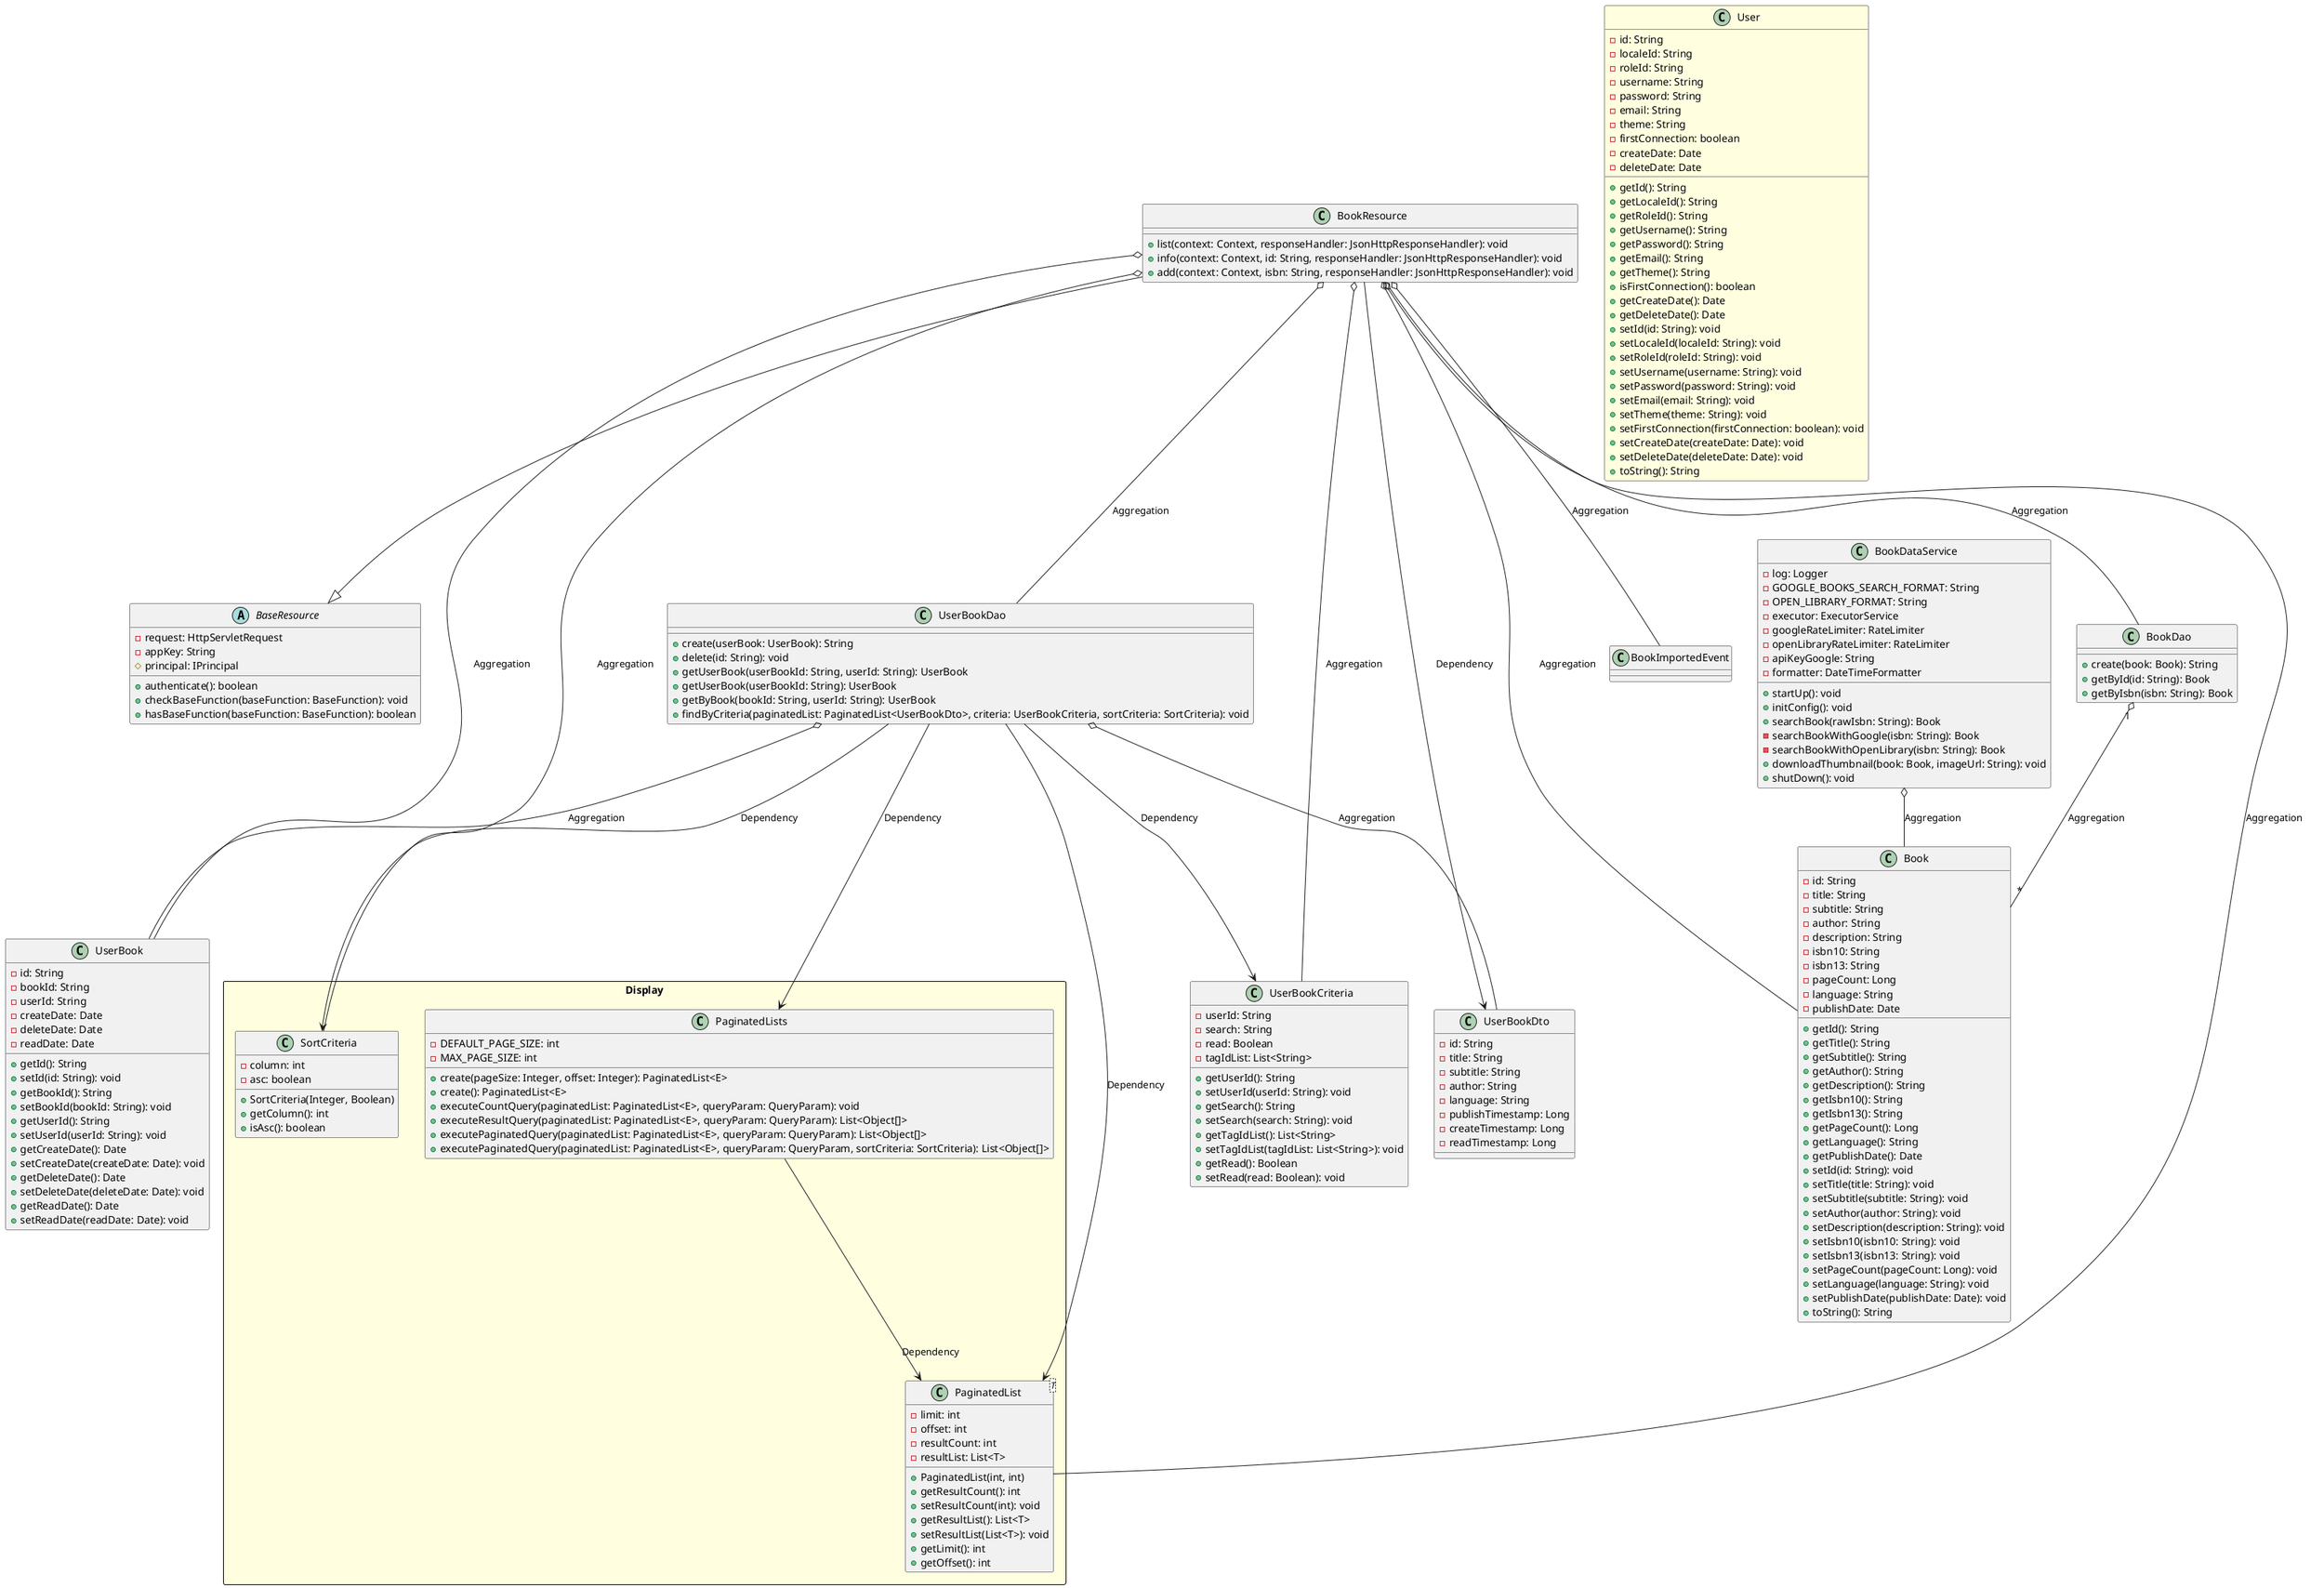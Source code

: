 @startuml BookAddDisplay

skinparam rectangle {
    BackgroundColor LightYellow
    BorderColor Black
}

abstract class BaseResource {
  - request: HttpServletRequest
  - appKey: String
  # principal: IPrincipal
  + authenticate(): boolean
  + checkBaseFunction(baseFunction: BaseFunction): void
  + hasBaseFunction(baseFunction: BaseFunction): boolean
}

' class BaseFunction {
'   - id: String
'   + getId(): String
'   + setId(id: String): void
'   + toString(): String
' }

class BookResource {
  +list(context: Context, responseHandler: JsonHttpResponseHandler): void
  +info(context: Context, id: String, responseHandler: JsonHttpResponseHandler): void
  +add(context: Context, isbn: String, responseHandler: JsonHttpResponseHandler): void
}

' class UserDto {
'   - id: String
'   - localeId: String
'   - username: String
'   - email: String
'   - createTimestamp: Long

'   + getId(): String
'   + setId(String): void
'   + getLocaleId(): String
'   + setLocaleId(String): void
'   + getUsername(): String
'   + setUsername(String): void
'   + getEmail(): String
'   + setEmail(String): void
'   + getCreateTimestamp(): Long
'   + setCreateTimestamp(Long): void
' }

' class UserDao {
'   - authenticate(String, String): String
'   - create(User): String
'   - update(User): User
'   - updatePassword(User): User
'   - getById(String): User
'   - getActiveByUsername(String): User
'   - getActiveByPasswordResetKey(String): User
'   - delete(String): void
'   - hashPassword(String): String
'   - findAll(PaginatedList<UserDto>, SortCriteria): void
' }

class User #LightYellow {
  - id: String
  - localeId: String
  - roleId: String
  - username: String
  - password: String
  - email: String
  - theme: String
  - firstConnection: boolean
  - createDate: Date
  - deleteDate: Date
  + getId(): String
  + getLocaleId(): String
  + getRoleId(): String
  + getUsername(): String
  + getPassword(): String
  + getEmail(): String
  + getTheme(): String
  + isFirstConnection(): boolean
  + getCreateDate(): Date
  + getDeleteDate(): Date
  + setId(id: String): void
  + setLocaleId(localeId: String): void
  + setRoleId(roleId: String): void
  + setUsername(username: String): void
  + setPassword(password: String): void
  + setEmail(email: String): void
  + setTheme(theme: String): void
  + setFirstConnection(firstConnection: boolean): void
  + setCreateDate(createDate: Date): void
  + setDeleteDate(deleteDate: Date): void
  + toString(): String
}

class Book {
  - id: String
  - title: String
  - subtitle: String
  - author: String
  - description: String
  - isbn10: String
  - isbn13: String
  - pageCount: Long
  - language: String
  - publishDate: Date
  + getId(): String
  + getTitle(): String
  + getSubtitle(): String
  + getAuthor(): String
  + getDescription(): String
  + getIsbn10(): String
  + getIsbn13(): String
  + getPageCount(): Long
  + getLanguage(): String
  + getPublishDate(): Date
  + setId(id: String): void
  + setTitle(title: String): void
  + setSubtitle(subtitle: String): void
  + setAuthor(author: String): void
  + setDescription(description: String): void
  + setIsbn10(isbn10: String): void
  + setIsbn13(isbn13: String): void
  + setPageCount(pageCount: Long): void
  + setLanguage(language: String): void
  + setPublishDate(publishDate: Date): void
  + toString(): String
}

' class Tag {
'   - id: String
'   - name: String
'   - userId: String
'   - createDate: Date
'   - deleteDate: Date
'   - color: String
'   + getId(): String
'   + setId(id: String): void
'   + getUserId(): String
'   + setUserId(userId: String): void
'   + getName(): String
'   + setName(name: String): void
'   + getCreateDate(): Date
'   + setCreateDate(createDate: Date): void
'   + getDeleteDate(): Date
'   + setDeleteDate(deleteDate: Date): void
'   + getColor(): String
'   + setColor(color: String): void
'   + toString(): String
' }

class UserBook {
  - id: String
  - bookId: String
  - userId: String
  - createDate: Date
  - deleteDate: Date
  - readDate: Date

  + getId(): String
  + setId(id: String): void
  + getBookId(): String
  + setBookId(bookId: String): void
  + getUserId(): String
  + setUserId(userId: String): void
  + getCreateDate(): Date
  + setCreateDate(createDate: Date): void
  + getDeleteDate(): Date
  + setDeleteDate(deleteDate: Date): void
  + getReadDate(): Date
  + setReadDate(readDate: Date): void
}

class UserBookDao {
  +create(userBook: UserBook): String
  +delete(id: String): void
  +getUserBook(userBookId: String, userId: String): UserBook
  +getUserBook(userBookId: String): UserBook
  +getByBook(bookId: String, userId: String): UserBook
  +findByCriteria(paginatedList: PaginatedList<UserBookDto>, criteria: UserBookCriteria, sortCriteria: SortCriteria): void
}

class UserBookDto {
  - id: String
  - title: String
  - subtitle: String
  - author: String
  - language: String
  - publishTimestamp: Long
  - createTimestamp: Long
  - readTimestamp: Long
}

class BookDao {
  + create(book: Book): String
  + getById(id: String): Book
  + getByIsbn(isbn: String): Book
}


' class TagDto {
'   - id: String
'   - name: String
'   - color: String

'   + getId(): String
'   + setId(id: String): void
'   + getName(): String
'   + setName(name: String): void
'   + getColor(): String
'   + setColor(color: String): void
' }

' class TagDao {
'   + getById(id: String): Tag
'   + getByUserId(userId: String): List<Tag>
'   + updateTagList(userBookId: String, tagIdSet: Set<String>): void
'   + getByUserBookId(userBookId: String): List<TagDto>
'   + create(tag: Tag): String
'   + getByName(userId: String, name: String): Tag
'   + getByTagId(userId: String, tagId: String): Tag
'   + delete(tagId: String): void
'   + findByName(userId: String, name: String): List<Tag>
' }

' class DirectoryUtil {
'   + getBaseDataDirectory(): File
'   + getDbDirectory(): File
'   + getBookDirectory(): File
'   + getLogDirectory(): File
'   + getThemeDirectory(): File
'   - getDataSubDirectory(subdirectory: String): File
' }

' class BookImportedEvent {
'   - user: User
'   - importFile: File
'   + getUser(): User
'   + setUser(user: User): void
'   + getImportFile(): File
'   + setImportFile(importFile: File): void
'   + toString(): String
' }

class UserBookCriteria {
  - userId: String
  - search: String
  - read: Boolean
  - tagIdList: List<String>

  + getUserId(): String
  + setUserId(userId: String): void
  + getSearch(): String
  + setSearch(search: String): void
  + getTagIdList(): List<String>
  + setTagIdList(tagIdList: List<String>): void
  + getRead(): Boolean
  + setRead(read: Boolean): void
}

' class TagResource {
'   - principal: Principal
'   - authenticate(): boolean
'   - list(): Response
'   - add(name: String, color: String): Response
'   - update(id: String, name: String, color: String): Response
'   - delete(tagId: String): Response
' }

' class UserBookTag {
'   - id: String
'   - userBookId: String
'   - tagId: String
'   + getId(): String
'   + setId(id: String): void
'   + getUserBookId(): String
'   + setUserBookId(userBookId: String): void
'   + getTagId(): String
'   + setTagId(tagId: String): void
'   + hashCode(): int
'   + equals(obj: Object): boolean
'   + toString(): String
' }


rectangle "Display" {

class SortCriteria {
  - column: int
  - asc: boolean

  + SortCriteria(Integer, Boolean)
  + getColumn(): int
  + isAsc(): boolean
}

class PaginatedList<T> {
  - limit: int
  - offset: int
  - resultCount: int
  - resultList: List<T>

  + PaginatedList(int, int)
  + getResultCount(): int
  + setResultCount(int): void
  + getResultList(): List<T>
  + setResultList(List<T>): void
  + getLimit(): int
  + getOffset(): int
}

class PaginatedLists {
  {field} -DEFAULT_PAGE_SIZE: int
  {field} -MAX_PAGE_SIZE: int
  + create(pageSize: Integer, offset: Integer): PaginatedList<E>
  + create(): PaginatedList<E>
  + executeCountQuery(paginatedList: PaginatedList<E>, queryParam: QueryParam): void
  + executeResultQuery(paginatedList: PaginatedList<E>, queryParam: QueryParam): List<Object[]>
  + executePaginatedQuery(paginatedList: PaginatedList<E>, queryParam: QueryParam): List<Object[]>
  + executePaginatedQuery(paginatedList: PaginatedList<E>, queryParam: QueryParam, sortCriteria: SortCriteria): List<Object[]>
}
}

class BookDataService {
- log: Logger
- GOOGLE_BOOKS_SEARCH_FORMAT: String
- OPEN_LIBRARY_FORMAT: String
- executor: ExecutorService
- googleRateLimiter: RateLimiter
- openLibraryRateLimiter: RateLimiter
- apiKeyGoogle: String
- formatter: DateTimeFormatter
+ startUp(): void
+ initConfig(): void
+ searchBook(rawIsbn: String): Book
- searchBookWithGoogle(isbn: String): Book
- searchBookWithOpenLibrary(isbn: String): Book
+ downloadThumbnail(book: Book, imageUrl: String): void
+ shutDown(): void
}

' class AppContext {
'   - instance: AppContext
'   - eventBus: EventBus
'   - asyncEventBus: EventBus
'   - importEventBus: EventBus
'   - bookDataService: BookDataService
'   - facebookService: FacebookService
'   - asyncExecutorList: List<ExecutorService>
'   + getInstance(): AppContext
'   - resetEventBus(): void
'   - newAsyncEventBus(): EventBus
'   + getEventBus(): EventBus
'   + getAsyncEventBus(): EventBus
'   + getImportEventBus(): EventBus
'   + getBookDataService(): BookDataService
'   + getFacebookService(): FacebookService
'   - AppContext()
' }

' class ValidationUtil {
'   {static} EMAIL_PATTERN: Pattern
'   {static} HTTP_URL_PATTERN: Pattern
'   {static} ALPHANUMERIC_PATTERN: Pattern
'   + validateRequired(s: Object, name: String): void
'   + validateLength(s: String, name: String, lengthMin: Integer, lengthMax: Integer, nullable: boolean): String
'   + validateLength(s: String, name: String, lengthMin: Integer, lengthMax: Integer): String
'   + validateStringNotBlank(s: String, name: String): String
'   + validateHexColor(s: String, name: String, nullable: boolean): void
'   + validateEmail(s: String, name: String): void
'   + validateHttpUrl(s: String, name: String): String
'   + validateAlphanumeric(s: String, name: String): void
'   + validateDate(s: String, name: String, nullable: boolean): Date
'   + validateLocale(localeId: String, name: String, nullable: boolean): String
'   + validateTheme(themeId: String, name: String, nullable: boolean): String
' }

BookResource --|> BaseResource
' TagResource --|> BaseResource

' UserDao "1" o-- "*" User : Aggregation
' UserDao --> SortCriteria : Dependency
' UserDao --> PaginatedList : Dependency
' UserDao --> PaginatedLists : Dependency
' UserDao "1" o-- "1" UserDto : Aggregation

BookDao "1" o-- "*" Book : Aggregation

' TagDao o-- UserBookTag :  Aggregation
' TagDao o-- TagDto : Aggregation
' TagDao o-- Tag : Aggregation

' TagResource o-- TagDao : Aggregation
' TagResource o-- Tag : Aggregation

UserBookDao o-- UserBook : Aggregation
UserBookDao --> PaginatedList : Dependency
UserBookDao --> PaginatedLists : Dependency
UserBookDao --> SortCriteria : Dependency
UserBookDao --> UserBookCriteria : Dependency
UserBookDao o-- UserBookDto : Aggregation

' Check later from lines 394 to 404:
' BookResource o-- ValidationUtil : Aggregation
' BookResource --> AppContext : Dependency
BookResource o-- Book : Aggregation
BookResource o-- BookDao : Aggregation
BookResource o-- UserBook : Aggregation
BookResource o-- UserBookDao : Aggregation
' BookResource o-- TagDao : Aggregation
BookResource o-- UserBookCriteria : Aggregation
BookResource o-- SortCriteria : Aggregation
BookResource o-- PaginatedList : Aggregation
BookResource --> UserBookDto : Dependency

BookResource o-- BookImportedEvent : Aggregation
' BookDataService --> DirectoryUtil : Dependency
BookDataService o-- Book : Aggregation

' BookResource --> DirectoryUtil : Dependency

PaginatedLists --> PaginatedList : Dependency

@enduml